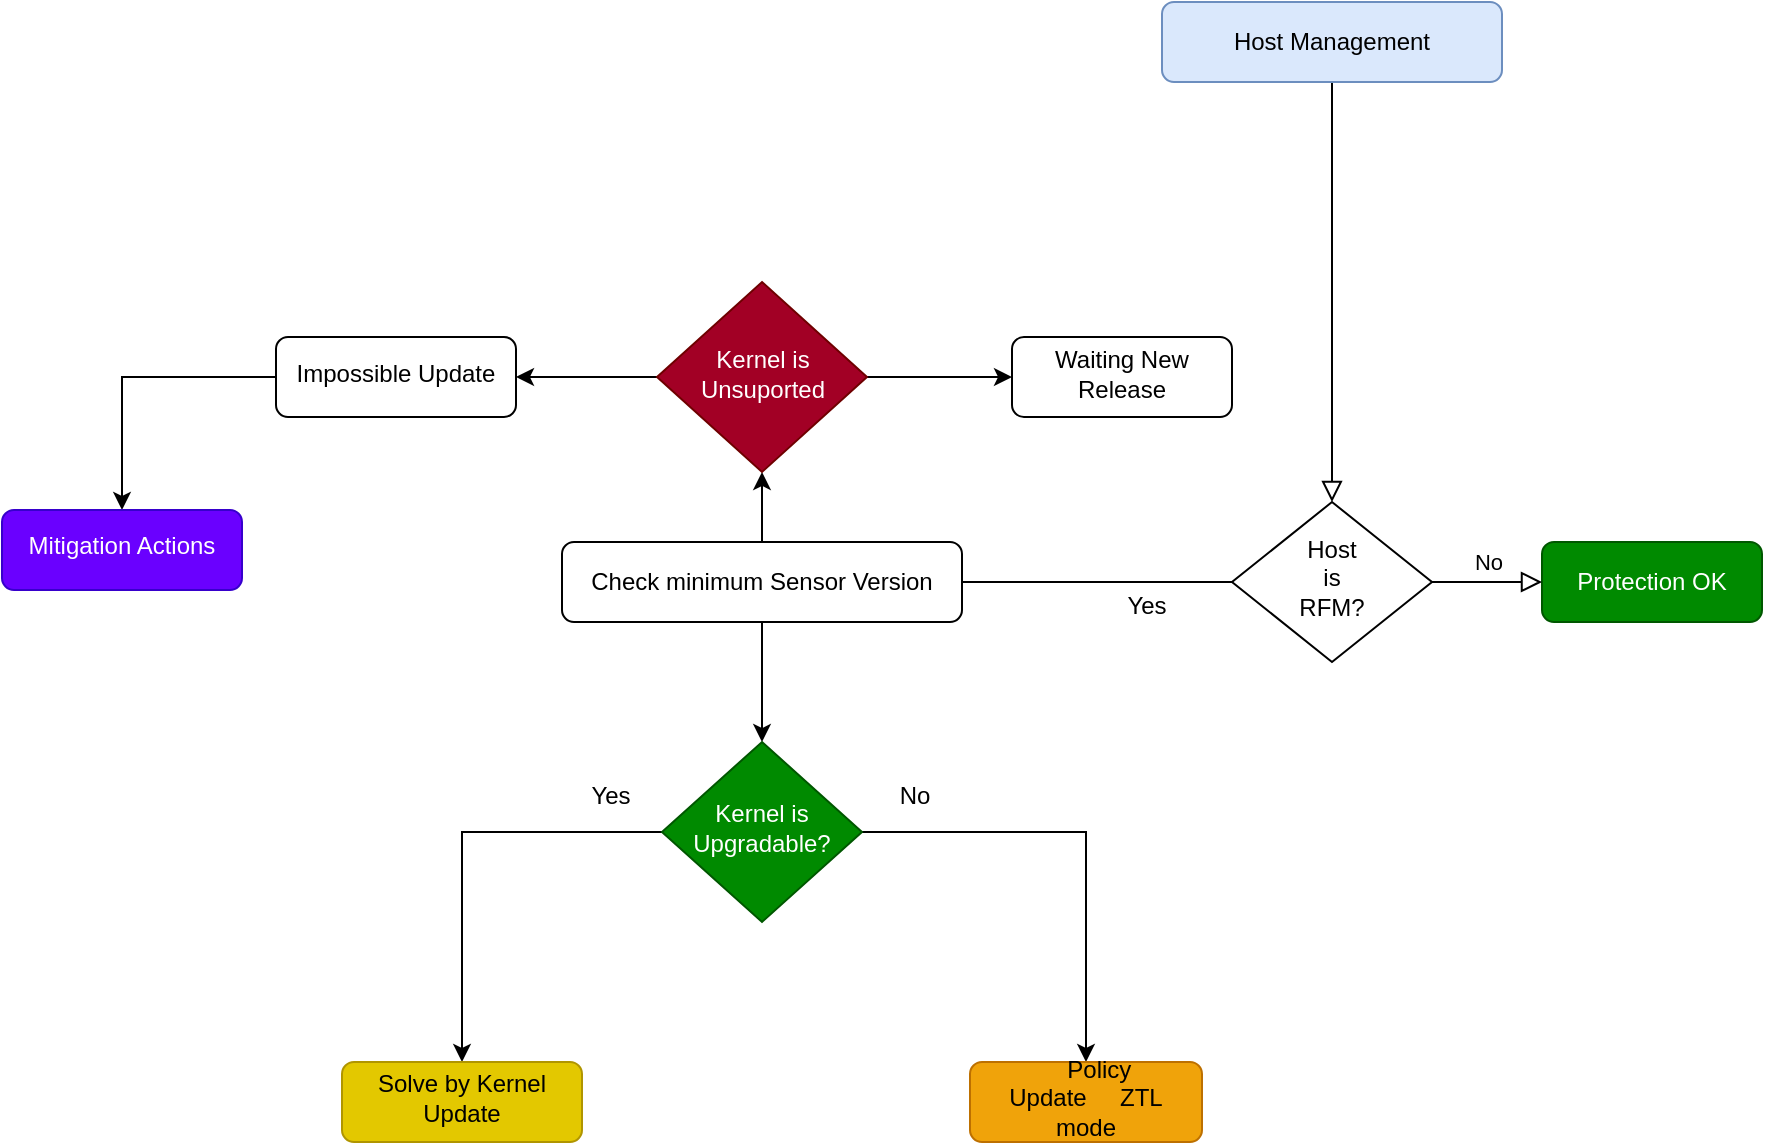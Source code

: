<mxfile version="20.7.4" type="github">
  <diagram id="C5RBs43oDa-KdzZeNtuy" name="Page-1">
    <mxGraphModel dx="1754" dy="574" grid="0" gridSize="10" guides="1" tooltips="1" connect="1" arrows="1" fold="1" page="0" pageScale="1" pageWidth="827" pageHeight="1169" math="0" shadow="0">
      <root>
        <mxCell id="WIyWlLk6GJQsqaUBKTNV-0" />
        <mxCell id="WIyWlLk6GJQsqaUBKTNV-1" parent="WIyWlLk6GJQsqaUBKTNV-0" />
        <mxCell id="WIyWlLk6GJQsqaUBKTNV-2" value="" style="rounded=0;html=1;jettySize=auto;orthogonalLoop=1;fontSize=11;endArrow=block;endFill=0;endSize=8;strokeWidth=1;shadow=0;labelBackgroundColor=none;edgeStyle=orthogonalEdgeStyle;" parent="WIyWlLk6GJQsqaUBKTNV-1" source="WIyWlLk6GJQsqaUBKTNV-3" target="WIyWlLk6GJQsqaUBKTNV-6" edge="1">
          <mxGeometry relative="1" as="geometry" />
        </mxCell>
        <mxCell id="WIyWlLk6GJQsqaUBKTNV-3" value="Host Management" style="rounded=1;whiteSpace=wrap;html=1;fontSize=12;glass=0;strokeWidth=1;shadow=0;fillColor=#dae8fc;strokeColor=#6c8ebf;" parent="WIyWlLk6GJQsqaUBKTNV-1" vertex="1">
          <mxGeometry x="30" y="290" width="170" height="40" as="geometry" />
        </mxCell>
        <mxCell id="s5PXaif0AqIX-a3yGmby-14" value="" style="edgeStyle=orthogonalEdgeStyle;rounded=0;orthogonalLoop=1;jettySize=auto;html=1;" parent="WIyWlLk6GJQsqaUBKTNV-1" source="WIyWlLk6GJQsqaUBKTNV-6" target="s5PXaif0AqIX-a3yGmby-13" edge="1">
          <mxGeometry relative="1" as="geometry" />
        </mxCell>
        <mxCell id="WIyWlLk6GJQsqaUBKTNV-6" value="&lt;div&gt;Host &lt;br&gt;&lt;/div&gt;&lt;div&gt;is &lt;br&gt;&lt;/div&gt;&lt;div&gt;RFM?&lt;/div&gt;" style="rhombus;whiteSpace=wrap;html=1;shadow=0;fontFamily=Helvetica;fontSize=12;align=center;strokeWidth=1;spacing=6;spacingTop=-4;" parent="WIyWlLk6GJQsqaUBKTNV-1" vertex="1">
          <mxGeometry x="65" y="540" width="100" height="80" as="geometry" />
        </mxCell>
        <mxCell id="5PTwcYzKg9XUDcR2BmAj-17" value="" style="edgeStyle=orthogonalEdgeStyle;rounded=0;orthogonalLoop=1;jettySize=auto;html=1;" edge="1" parent="WIyWlLk6GJQsqaUBKTNV-1" source="WIyWlLk6GJQsqaUBKTNV-7" target="5PTwcYzKg9XUDcR2BmAj-9">
          <mxGeometry relative="1" as="geometry" />
        </mxCell>
        <mxCell id="WIyWlLk6GJQsqaUBKTNV-7" value="Check minimum Sensor Version" style="rounded=1;whiteSpace=wrap;html=1;fontSize=12;glass=0;strokeWidth=1;shadow=0;" parent="WIyWlLk6GJQsqaUBKTNV-1" vertex="1">
          <mxGeometry x="-270" y="560" width="200" height="40" as="geometry" />
        </mxCell>
        <mxCell id="s5PXaif0AqIX-a3yGmby-1" value="Protection OK" style="rounded=1;whiteSpace=wrap;html=1;fontSize=12;glass=0;strokeWidth=1;shadow=0;fillColor=#008a00;strokeColor=#005700;fontColor=#ffffff;" parent="WIyWlLk6GJQsqaUBKTNV-1" vertex="1">
          <mxGeometry x="220" y="560" width="110" height="40" as="geometry" />
        </mxCell>
        <mxCell id="s5PXaif0AqIX-a3yGmby-2" value="No" style="edgeStyle=orthogonalEdgeStyle;rounded=0;html=1;jettySize=auto;orthogonalLoop=1;fontSize=11;endArrow=block;endFill=0;endSize=8;strokeWidth=1;shadow=0;labelBackgroundColor=none;exitX=1;exitY=0.5;exitDx=0;exitDy=0;" parent="WIyWlLk6GJQsqaUBKTNV-1" source="WIyWlLk6GJQsqaUBKTNV-6" target="s5PXaif0AqIX-a3yGmby-1" edge="1">
          <mxGeometry y="10" relative="1" as="geometry">
            <mxPoint as="offset" />
            <mxPoint x="40" y="590" as="sourcePoint" />
            <mxPoint x="-40" y="590" as="targetPoint" />
          </mxGeometry>
        </mxCell>
        <mxCell id="s5PXaif0AqIX-a3yGmby-18" value="" style="edgeStyle=orthogonalEdgeStyle;rounded=0;orthogonalLoop=1;jettySize=auto;html=1;" parent="WIyWlLk6GJQsqaUBKTNV-1" source="s5PXaif0AqIX-a3yGmby-13" target="s5PXaif0AqIX-a3yGmby-17" edge="1">
          <mxGeometry relative="1" as="geometry" />
        </mxCell>
        <mxCell id="s5PXaif0AqIX-a3yGmby-20" value="" style="edgeStyle=orthogonalEdgeStyle;rounded=0;orthogonalLoop=1;jettySize=auto;html=1;" parent="WIyWlLk6GJQsqaUBKTNV-1" source="s5PXaif0AqIX-a3yGmby-13" target="s5PXaif0AqIX-a3yGmby-19" edge="1">
          <mxGeometry relative="1" as="geometry" />
        </mxCell>
        <mxCell id="s5PXaif0AqIX-a3yGmby-13" value="Kernel is Upgradable?" style="rhombus;whiteSpace=wrap;html=1;shadow=0;strokeWidth=1;spacing=6;spacingTop=-4;fillColor=#008a00;fontColor=#ffffff;strokeColor=#005700;" parent="WIyWlLk6GJQsqaUBKTNV-1" vertex="1">
          <mxGeometry x="-220" y="660" width="100" height="90" as="geometry" />
        </mxCell>
        <mxCell id="s5PXaif0AqIX-a3yGmby-17" value="&amp;nbsp;&amp;nbsp;&amp;nbsp;&amp;nbsp; Policy&amp;nbsp; Update&amp;nbsp;&amp;nbsp;&amp;nbsp;&amp;nbsp; ZTL mode" style="rounded=1;whiteSpace=wrap;html=1;shadow=0;strokeWidth=1;spacing=6;spacingTop=-4;fillColor=#f0a30a;fontColor=#000000;strokeColor=#BD7000;" parent="WIyWlLk6GJQsqaUBKTNV-1" vertex="1">
          <mxGeometry x="-66" y="820" width="116" height="40" as="geometry" />
        </mxCell>
        <mxCell id="s5PXaif0AqIX-a3yGmby-19" value="Solve by Kernel Update" style="rounded=1;whiteSpace=wrap;html=1;shadow=0;strokeWidth=1;spacing=6;spacingTop=-4;fillColor=#e3c800;fontColor=#000000;strokeColor=#B09500;" parent="WIyWlLk6GJQsqaUBKTNV-1" vertex="1">
          <mxGeometry x="-380" y="820" width="120" height="40" as="geometry" />
        </mxCell>
        <mxCell id="s5PXaif0AqIX-a3yGmby-24" value="Yes" style="text;html=1;align=center;verticalAlign=middle;resizable=0;points=[];autosize=1;strokeColor=none;fillColor=none;" parent="WIyWlLk6GJQsqaUBKTNV-1" vertex="1">
          <mxGeometry x="-266" y="672" width="40" height="30" as="geometry" />
        </mxCell>
        <mxCell id="s5PXaif0AqIX-a3yGmby-25" value="No" style="text;html=1;align=center;verticalAlign=middle;resizable=0;points=[];autosize=1;strokeColor=none;fillColor=none;" parent="WIyWlLk6GJQsqaUBKTNV-1" vertex="1">
          <mxGeometry x="-114" y="672" width="40" height="30" as="geometry" />
        </mxCell>
        <mxCell id="s5PXaif0AqIX-a3yGmby-26" value="Yes" style="text;html=1;align=center;verticalAlign=middle;resizable=0;points=[];autosize=1;strokeColor=none;fillColor=none;" parent="WIyWlLk6GJQsqaUBKTNV-1" vertex="1">
          <mxGeometry x="2" y="577" width="40" height="30" as="geometry" />
        </mxCell>
        <mxCell id="5PTwcYzKg9XUDcR2BmAj-7" value="" style="edgeStyle=orthogonalEdgeStyle;rounded=0;orthogonalLoop=1;jettySize=auto;html=1;" edge="1" parent="WIyWlLk6GJQsqaUBKTNV-1" source="5PTwcYzKg9XUDcR2BmAj-9" target="5PTwcYzKg9XUDcR2BmAj-10">
          <mxGeometry relative="1" as="geometry" />
        </mxCell>
        <mxCell id="5PTwcYzKg9XUDcR2BmAj-8" value="" style="edgeStyle=orthogonalEdgeStyle;rounded=0;orthogonalLoop=1;jettySize=auto;html=1;" edge="1" parent="WIyWlLk6GJQsqaUBKTNV-1" source="5PTwcYzKg9XUDcR2BmAj-9" target="5PTwcYzKg9XUDcR2BmAj-11">
          <mxGeometry relative="1" as="geometry" />
        </mxCell>
        <mxCell id="5PTwcYzKg9XUDcR2BmAj-9" value="Kernel is Unsuported" style="rhombus;whiteSpace=wrap;html=1;shadow=0;strokeWidth=1;spacing=6;spacingTop=-4;fillColor=#a20025;fontColor=#ffffff;strokeColor=#6F0000;" vertex="1" parent="WIyWlLk6GJQsqaUBKTNV-1">
          <mxGeometry x="-222.5" y="430" width="105" height="95" as="geometry" />
        </mxCell>
        <mxCell id="5PTwcYzKg9XUDcR2BmAj-10" value="Waiting New Release " style="rounded=1;whiteSpace=wrap;html=1;shadow=0;strokeWidth=1;spacing=6;spacingTop=-4;" vertex="1" parent="WIyWlLk6GJQsqaUBKTNV-1">
          <mxGeometry x="-45" y="457.5" width="110" height="40" as="geometry" />
        </mxCell>
        <mxCell id="5PTwcYzKg9XUDcR2BmAj-19" value="" style="edgeStyle=orthogonalEdgeStyle;rounded=0;orthogonalLoop=1;jettySize=auto;html=1;" edge="1" parent="WIyWlLk6GJQsqaUBKTNV-1" source="5PTwcYzKg9XUDcR2BmAj-11" target="5PTwcYzKg9XUDcR2BmAj-18">
          <mxGeometry relative="1" as="geometry" />
        </mxCell>
        <mxCell id="5PTwcYzKg9XUDcR2BmAj-11" value="Impossible Update" style="rounded=1;whiteSpace=wrap;html=1;shadow=0;strokeWidth=1;spacing=6;spacingTop=-4;" vertex="1" parent="WIyWlLk6GJQsqaUBKTNV-1">
          <mxGeometry x="-413" y="457.5" width="120" height="40" as="geometry" />
        </mxCell>
        <mxCell id="5PTwcYzKg9XUDcR2BmAj-18" value="Mitigation Actions" style="rounded=1;whiteSpace=wrap;html=1;shadow=0;strokeWidth=1;spacing=6;spacingTop=-4;fillColor=#6a00ff;fontColor=#ffffff;strokeColor=#3700CC;" vertex="1" parent="WIyWlLk6GJQsqaUBKTNV-1">
          <mxGeometry x="-550" y="544" width="120" height="40" as="geometry" />
        </mxCell>
        <mxCell id="5PTwcYzKg9XUDcR2BmAj-20" style="edgeStyle=orthogonalEdgeStyle;rounded=0;orthogonalLoop=1;jettySize=auto;html=1;exitX=0.5;exitY=1;exitDx=0;exitDy=0;" edge="1" parent="WIyWlLk6GJQsqaUBKTNV-1" source="5PTwcYzKg9XUDcR2BmAj-11" target="5PTwcYzKg9XUDcR2BmAj-11">
          <mxGeometry relative="1" as="geometry" />
        </mxCell>
      </root>
    </mxGraphModel>
  </diagram>
</mxfile>
